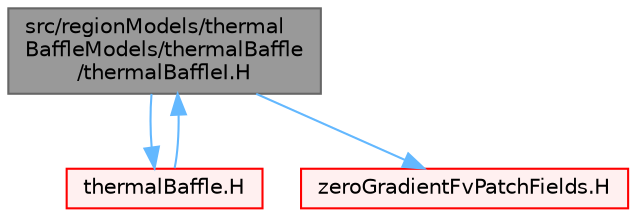 digraph "src/regionModels/thermalBaffleModels/thermalBaffle/thermalBaffleI.H"
{
 // LATEX_PDF_SIZE
  bgcolor="transparent";
  edge [fontname=Helvetica,fontsize=10,labelfontname=Helvetica,labelfontsize=10];
  node [fontname=Helvetica,fontsize=10,shape=box,height=0.2,width=0.4];
  Node1 [id="Node000001",label="src/regionModels/thermal\lBaffleModels/thermalBaffle\l/thermalBaffleI.H",height=0.2,width=0.4,color="gray40", fillcolor="grey60", style="filled", fontcolor="black",tooltip=" "];
  Node1 -> Node2 [id="edge1_Node000001_Node000002",color="steelblue1",style="solid",tooltip=" "];
  Node2 [id="Node000002",label="thermalBaffle.H",height=0.2,width=0.4,color="red", fillcolor="#FFF0F0", style="filled",URL="$thermalBaffle_8H.html",tooltip=" "];
  Node2 -> Node1 [id="edge2_Node000002_Node000001",color="steelblue1",style="solid",tooltip=" "];
  Node1 -> Node444 [id="edge3_Node000001_Node000444",color="steelblue1",style="solid",tooltip=" "];
  Node444 [id="Node000444",label="zeroGradientFvPatchFields.H",height=0.2,width=0.4,color="red", fillcolor="#FFF0F0", style="filled",URL="$zeroGradientFvPatchFields_8H.html",tooltip=" "];
}
